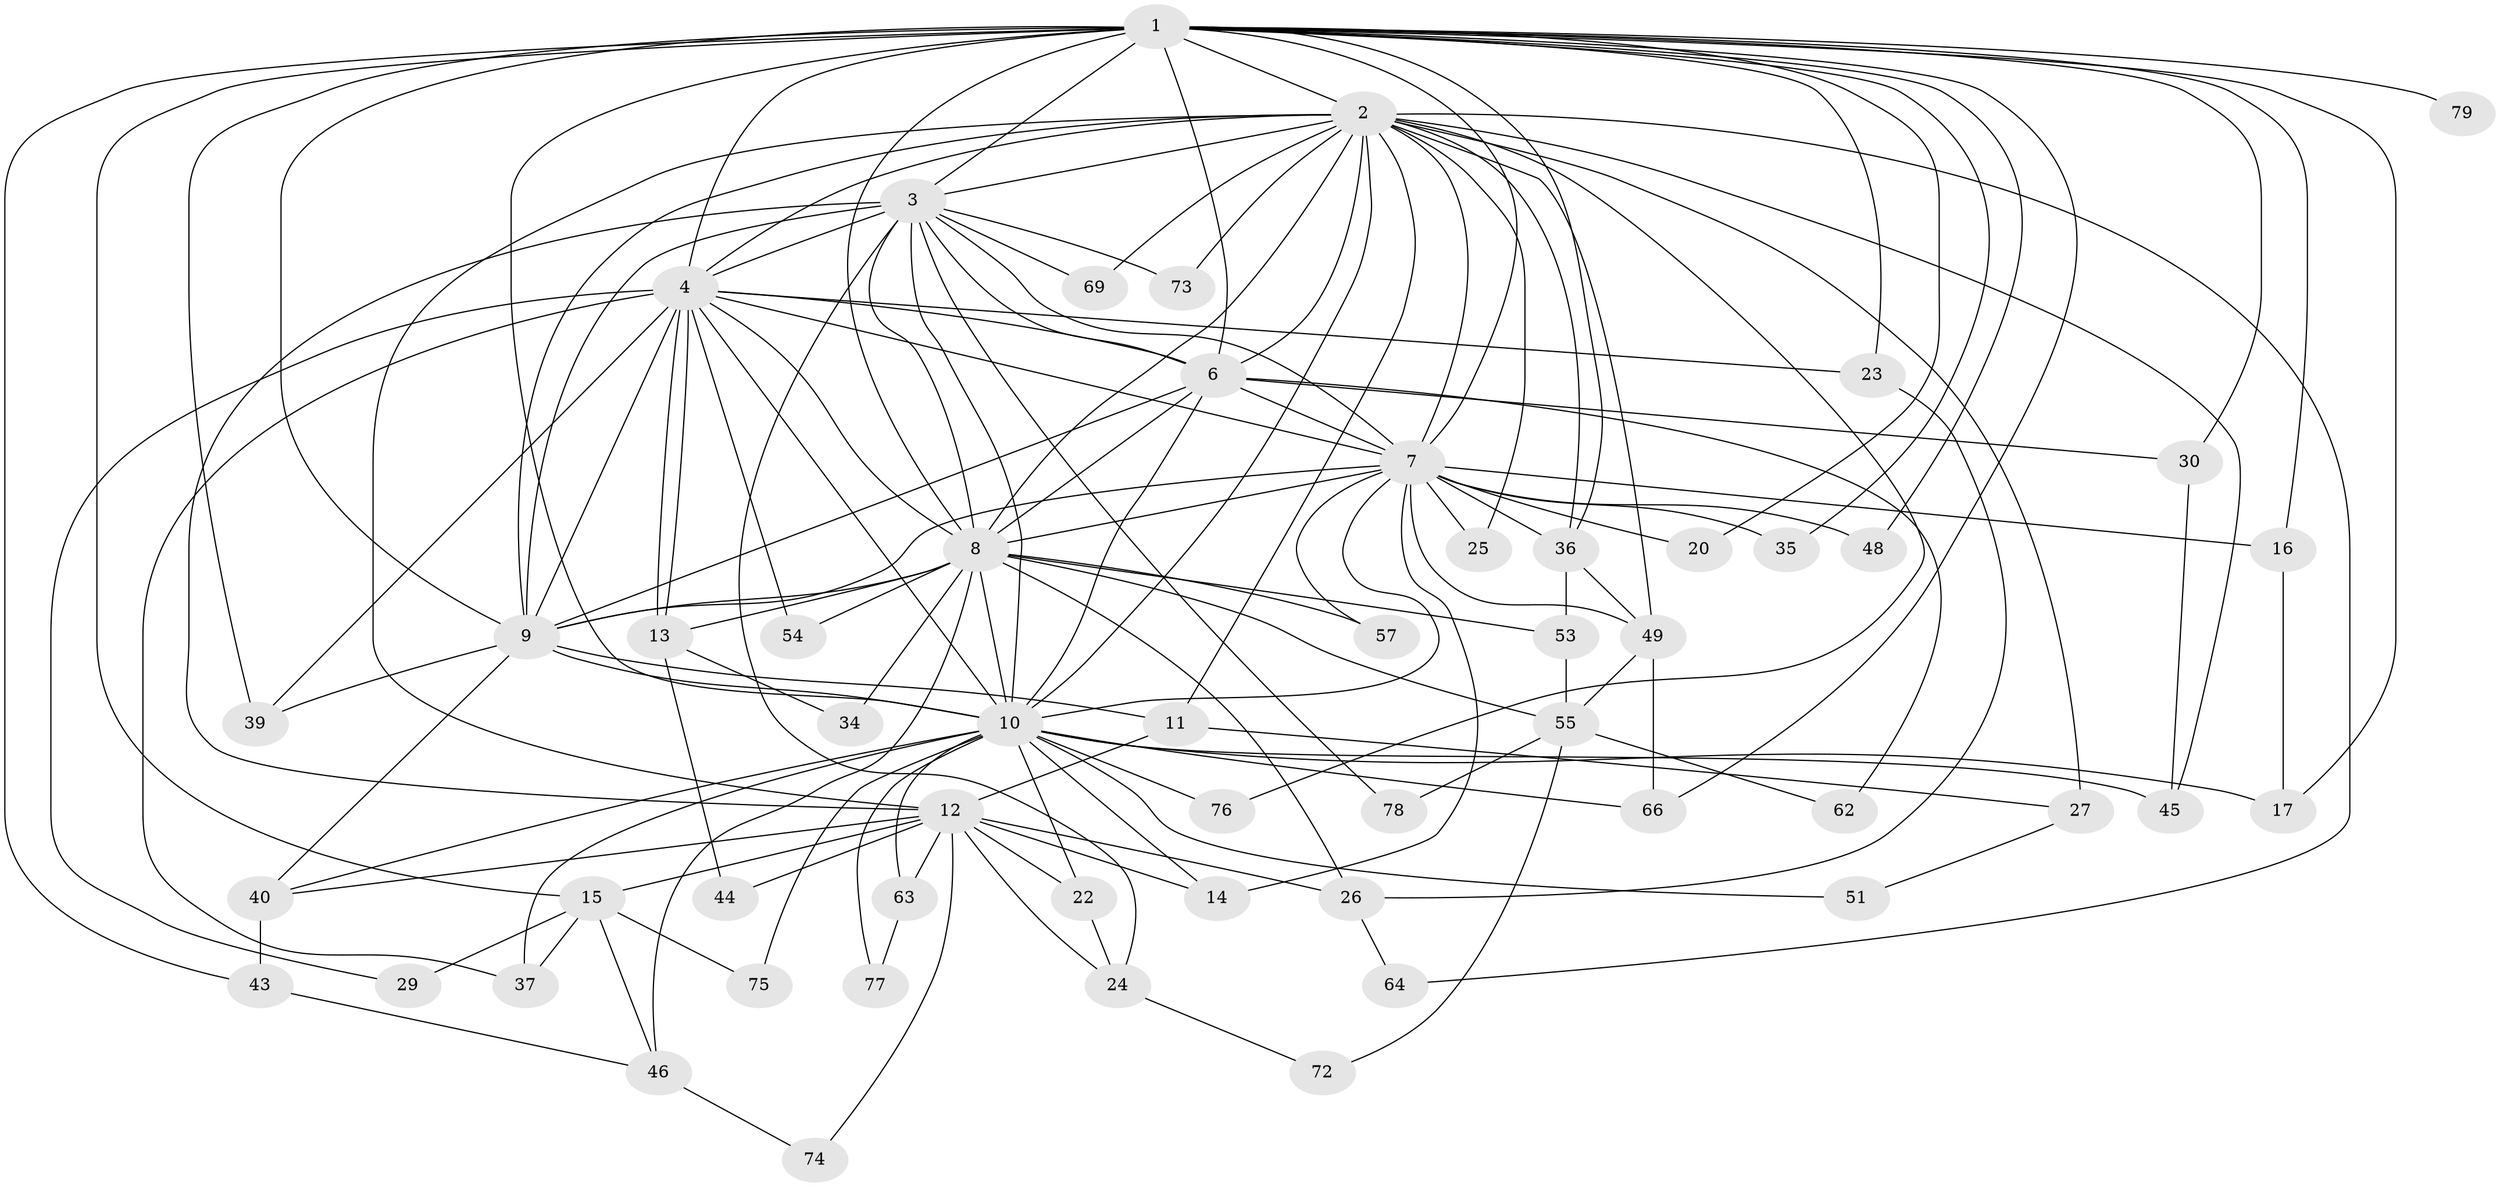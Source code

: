 // original degree distribution, {14: 0.012658227848101266, 22: 0.012658227848101266, 16: 0.012658227848101266, 15: 0.012658227848101266, 19: 0.02531645569620253, 12: 0.012658227848101266, 18: 0.012658227848101266, 13: 0.02531645569620253, 21: 0.012658227848101266, 5: 0.0379746835443038, 4: 0.0759493670886076, 3: 0.2911392405063291, 6: 0.012658227848101266, 2: 0.4430379746835443}
// Generated by graph-tools (version 1.1) at 2025/11/02/27/25 16:11:03]
// undirected, 55 vertices, 142 edges
graph export_dot {
graph [start="1"]
  node [color=gray90,style=filled];
  1 [super="+5"];
  2 [super="+52"];
  3 [super="+32"];
  4 [super="+21"];
  6 [super="+28"];
  7 [super="+56"];
  8 [super="+70"];
  9 [super="+71"];
  10 [super="+50"];
  11 [super="+18"];
  12 [super="+65"];
  13 [super="+31"];
  14 [super="+19"];
  15 [super="+42"];
  16;
  17 [super="+33"];
  20;
  22;
  23;
  24 [super="+38"];
  25;
  26 [super="+60"];
  27;
  29;
  30;
  34;
  35;
  36 [super="+41"];
  37;
  39 [super="+59"];
  40 [super="+47"];
  43;
  44;
  45 [super="+67"];
  46 [super="+61"];
  48;
  49;
  51;
  53;
  54;
  55 [super="+58"];
  57;
  62;
  63;
  64;
  66 [super="+68"];
  69;
  72;
  73;
  74;
  75;
  76;
  77;
  78;
  79;
  1 -- 2 [weight=2];
  1 -- 3 [weight=2];
  1 -- 4 [weight=2];
  1 -- 6 [weight=2];
  1 -- 7 [weight=2];
  1 -- 8 [weight=2];
  1 -- 9 [weight=2];
  1 -- 10 [weight=2];
  1 -- 15 [weight=2];
  1 -- 16;
  1 -- 17;
  1 -- 23;
  1 -- 36;
  1 -- 66;
  1 -- 79;
  1 -- 20;
  1 -- 30;
  1 -- 35;
  1 -- 39;
  1 -- 43;
  1 -- 48;
  2 -- 3;
  2 -- 4 [weight=2];
  2 -- 6;
  2 -- 7;
  2 -- 8;
  2 -- 9;
  2 -- 10;
  2 -- 11 [weight=2];
  2 -- 25;
  2 -- 27;
  2 -- 45;
  2 -- 49;
  2 -- 64;
  2 -- 69;
  2 -- 73;
  2 -- 76;
  2 -- 12;
  2 -- 36;
  3 -- 4;
  3 -- 6;
  3 -- 7;
  3 -- 8 [weight=2];
  3 -- 9;
  3 -- 10;
  3 -- 12 [weight=2];
  3 -- 24;
  3 -- 69;
  3 -- 73;
  3 -- 78;
  4 -- 6;
  4 -- 7;
  4 -- 8;
  4 -- 9;
  4 -- 10;
  4 -- 13;
  4 -- 13;
  4 -- 23;
  4 -- 39;
  4 -- 54;
  4 -- 29;
  4 -- 37;
  6 -- 7;
  6 -- 8;
  6 -- 9;
  6 -- 10;
  6 -- 62;
  6 -- 30;
  7 -- 8;
  7 -- 9;
  7 -- 10;
  7 -- 14;
  7 -- 16;
  7 -- 20;
  7 -- 25;
  7 -- 35;
  7 -- 36;
  7 -- 48;
  7 -- 57;
  7 -- 49;
  8 -- 9;
  8 -- 10;
  8 -- 34;
  8 -- 53;
  8 -- 54;
  8 -- 55;
  8 -- 57;
  8 -- 26;
  8 -- 46 [weight=2];
  8 -- 13;
  9 -- 10 [weight=2];
  9 -- 11;
  9 -- 39;
  9 -- 40;
  10 -- 14;
  10 -- 22;
  10 -- 51;
  10 -- 63;
  10 -- 66;
  10 -- 75;
  10 -- 76;
  10 -- 77;
  10 -- 37;
  10 -- 40;
  10 -- 17;
  10 -- 45;
  11 -- 12;
  11 -- 27;
  12 -- 15;
  12 -- 22;
  12 -- 26;
  12 -- 40;
  12 -- 44;
  12 -- 63;
  12 -- 74;
  12 -- 24;
  12 -- 14;
  13 -- 44;
  13 -- 34;
  15 -- 29;
  15 -- 37;
  15 -- 75;
  15 -- 46;
  16 -- 17;
  22 -- 24;
  23 -- 26;
  24 -- 72;
  26 -- 64;
  27 -- 51;
  30 -- 45;
  36 -- 53;
  36 -- 49;
  40 -- 43;
  43 -- 46;
  46 -- 74;
  49 -- 55;
  49 -- 66;
  53 -- 55;
  55 -- 62;
  55 -- 72;
  55 -- 78;
  63 -- 77;
}
